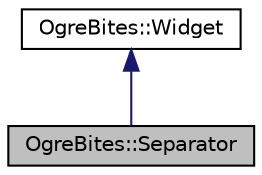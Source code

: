 digraph "OgreBites::Separator"
{
  bgcolor="transparent";
  edge [fontname="Helvetica",fontsize="10",labelfontname="Helvetica",labelfontsize="10"];
  node [fontname="Helvetica",fontsize="10",shape=record];
  Node0 [label="OgreBites::Separator",height=0.2,width=0.4,color="black", fillcolor="grey75", style="filled", fontcolor="black"];
  Node1 -> Node0 [dir="back",color="midnightblue",fontsize="10",style="solid",fontname="Helvetica"];
  Node1 [label="OgreBites::Widget",height=0.2,width=0.4,color="black",URL="$class_ogre_bites_1_1_widget.html",tooltip="Abstract base class for all widgets. "];
}
